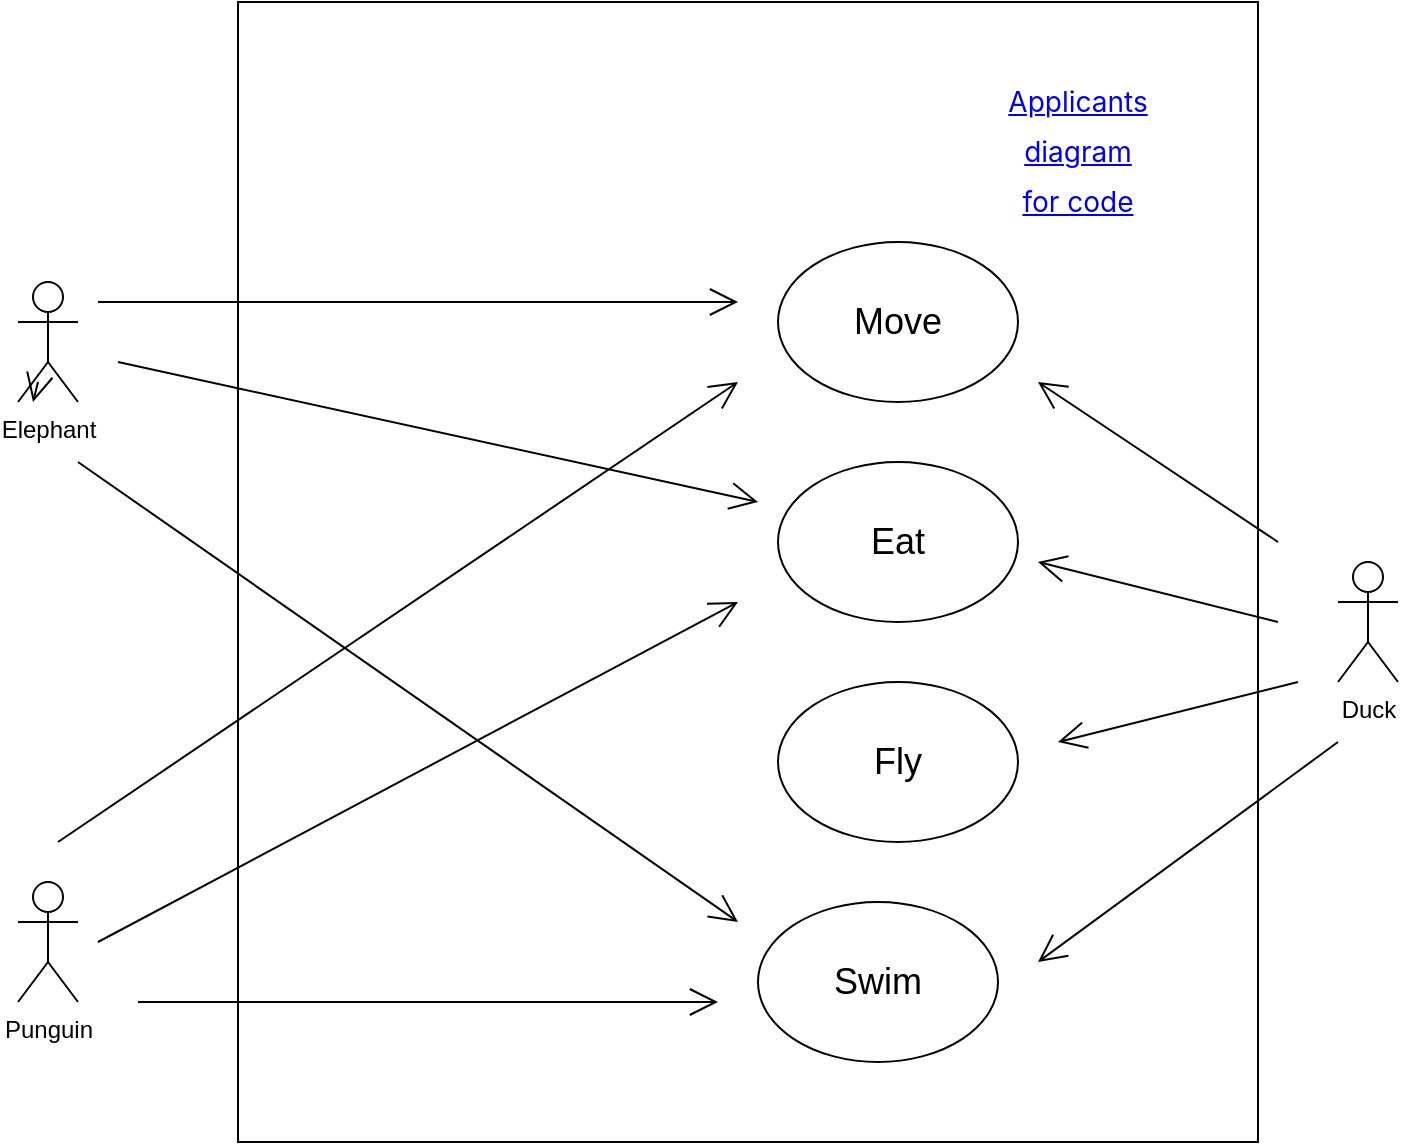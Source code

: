 <mxfile version="24.3.1" type="github">
  <diagram name="Page-1" id="KRNi3HFXIGYEI8gPwNSs">
    <mxGraphModel dx="1744" dy="931" grid="1" gridSize="10" guides="1" tooltips="1" connect="1" arrows="1" fold="1" page="1" pageScale="1" pageWidth="850" pageHeight="1100" math="0" shadow="0">
      <root>
        <mxCell id="0" />
        <mxCell id="1" parent="0" />
        <mxCell id="7qOx34rJNKiTUDSNNiEB-2" value="Punguin" style="shape=umlActor;verticalLabelPosition=bottom;verticalAlign=top;html=1;outlineConnect=0;" parent="1" vertex="1">
          <mxGeometry x="80" y="660" width="30" height="60" as="geometry" />
        </mxCell>
        <mxCell id="7qOx34rJNKiTUDSNNiEB-3" value="Duck" style="shape=umlActor;verticalLabelPosition=bottom;verticalAlign=top;html=1;outlineConnect=0;" parent="1" vertex="1">
          <mxGeometry x="740" y="500" width="30" height="60" as="geometry" />
        </mxCell>
        <mxCell id="7qOx34rJNKiTUDSNNiEB-22" value="" style="endArrow=open;endFill=1;endSize=12;html=1;rounded=0;" parent="1" edge="1">
          <mxGeometry width="160" relative="1" as="geometry">
            <mxPoint x="140" y="720" as="sourcePoint" />
            <mxPoint x="430" y="720" as="targetPoint" />
          </mxGeometry>
        </mxCell>
        <mxCell id="7qOx34rJNKiTUDSNNiEB-23" value="" style="endArrow=open;endFill=1;endSize=12;html=1;rounded=0;" parent="1" edge="1">
          <mxGeometry width="160" relative="1" as="geometry">
            <mxPoint x="120" y="370" as="sourcePoint" />
            <mxPoint x="440" y="370" as="targetPoint" />
          </mxGeometry>
        </mxCell>
        <mxCell id="ImkwcPIDnDU2ehx0dRVe-2" value="&lt;font style=&quot;font-size: 18px;&quot;&gt;Swim&lt;/font&gt;" style="ellipse;whiteSpace=wrap;html=1;fillColor=none;" vertex="1" parent="1">
          <mxGeometry x="450" y="670" width="120" height="80" as="geometry" />
        </mxCell>
        <mxCell id="ImkwcPIDnDU2ehx0dRVe-4" value="&lt;span style=&quot;font-size: 18px;&quot;&gt;Fly&lt;/span&gt;" style="ellipse;whiteSpace=wrap;html=1;fillColor=none;" vertex="1" parent="1">
          <mxGeometry x="460" y="560" width="120" height="80" as="geometry" />
        </mxCell>
        <mxCell id="ImkwcPIDnDU2ehx0dRVe-5" value="&lt;font style=&quot;font-size: 18px;&quot;&gt;Eat&lt;/font&gt;" style="ellipse;whiteSpace=wrap;html=1;fillColor=none;" vertex="1" parent="1">
          <mxGeometry x="460" y="450" width="120" height="80" as="geometry" />
        </mxCell>
        <mxCell id="ImkwcPIDnDU2ehx0dRVe-15" value="&lt;a style=&quot;border: 0px solid; --tw-border-spacing-x: 0; --tw-border-spacing-y: 0; --tw-translate-x: 0; --tw-translate-y: 0; --tw-rotate: 0; --tw-skew-x: 0; --tw-skew-y: 0; --tw-scale-x: 1; --tw-scale-y: 1; --tw-pan-x: ; --tw-pan-y: ; --tw-pinch-zoom: ; --tw-scroll-snap-strictness: proximity; --tw-gradient-from-position: ; --tw-gradient-via-position: ; --tw-gradient-to-position: ; --tw-ordinal: ; --tw-slashed-zero: ; --tw-numeric-figure: ; --tw-numeric-spacing: ; --tw-numeric-fraction: ; --tw-ring-inset: ; --tw-ring-offset-width: 0px; --tw-ring-offset-color: #fff; --tw-ring-color: rgba(0,125,178,.5); --tw-ring-offset-shadow: 0 0 #0000; --tw-ring-shadow: 0 0 #0000; --tw-shadow: 0 0 #0000; --tw-shadow-colored: 0 0 #0000; --tw-blur: ; --tw-brightness: ; --tw-contrast: ; --tw-grayscale: ; --tw-hue-rotate: ; --tw-invert: ; --tw-saturate: ; --tw-sepia: ; --tw-drop-shadow: ; --tw-backdrop-blur: ; --tw-backdrop-brightness: ; --tw-backdrop-contrast: ; --tw-backdrop-grayscale: ; --tw-backdrop-hue-rotate: ; --tw-backdrop-invert: ; --tw-backdrop-opacity: ; --tw-backdrop-saturate: ; --tw-backdrop-sepia: ; --tw-contain-size: ; --tw-contain-layout: ; --tw-contain-paint: ; --tw-contain-style: ; font-family: -apple-system, BlinkMacSystemFont, &amp;quot;Segoe UI&amp;quot;, Roboto, Helvetica, Arial, sans-serif; box-sizing: border-box; cursor: unset; transition: all 0.3s ease 0s; line-height: 24px; text-align: left; background-color: rgb(255, 255, 255);&quot; class=&quot;dictLink featured&quot; id=&quot;dictEntry10002055052&quot;&gt;&lt;font style=&quot;font-size: 14px;&quot;&gt;Applicants diagram for code&lt;/font&gt;&lt;/a&gt;" style="text;html=1;align=center;verticalAlign=middle;whiteSpace=wrap;rounded=0;" vertex="1" parent="1">
          <mxGeometry x="580" y="270" width="60" height="50" as="geometry" />
        </mxCell>
        <mxCell id="ImkwcPIDnDU2ehx0dRVe-17" value="&lt;font style=&quot;font-size: 18px;&quot;&gt;Move&lt;/font&gt;" style="ellipse;whiteSpace=wrap;html=1;fillColor=none;" vertex="1" parent="1">
          <mxGeometry x="460" y="340" width="120" height="80" as="geometry" />
        </mxCell>
        <mxCell id="ImkwcPIDnDU2ehx0dRVe-22" value="" style="endArrow=open;endFill=1;endSize=12;html=1;rounded=0;" edge="1" parent="1">
          <mxGeometry width="160" relative="1" as="geometry">
            <mxPoint x="130" y="400" as="sourcePoint" />
            <mxPoint x="450" y="470" as="targetPoint" />
          </mxGeometry>
        </mxCell>
        <mxCell id="ImkwcPIDnDU2ehx0dRVe-16" value="" style="rounded=0;whiteSpace=wrap;html=1;fillColor=none;gradientColor=none;" vertex="1" parent="1">
          <mxGeometry x="190" y="220" width="510" height="570" as="geometry" />
        </mxCell>
        <mxCell id="ImkwcPIDnDU2ehx0dRVe-26" value="" style="endArrow=open;endFill=1;endSize=12;html=1;rounded=0;" edge="1" parent="1">
          <mxGeometry width="160" relative="1" as="geometry">
            <mxPoint x="120" y="690" as="sourcePoint" />
            <mxPoint x="440" y="520" as="targetPoint" />
          </mxGeometry>
        </mxCell>
        <mxCell id="ImkwcPIDnDU2ehx0dRVe-29" value="" style="endArrow=open;endFill=1;endSize=12;html=1;rounded=0;" edge="1" parent="1" target="7qOx34rJNKiTUDSNNiEB-1">
          <mxGeometry width="160" relative="1" as="geometry">
            <mxPoint x="90" y="410" as="sourcePoint" />
            <mxPoint x="440" y="670" as="targetPoint" />
          </mxGeometry>
        </mxCell>
        <mxCell id="7qOx34rJNKiTUDSNNiEB-1" value="Elephant" style="shape=umlActor;verticalLabelPosition=bottom;verticalAlign=top;html=1;outlineConnect=0;" parent="1" vertex="1">
          <mxGeometry x="80" y="360" width="30" height="60" as="geometry" />
        </mxCell>
        <mxCell id="ImkwcPIDnDU2ehx0dRVe-30" value="" style="endArrow=open;endFill=1;endSize=12;html=1;rounded=0;" edge="1" parent="1">
          <mxGeometry width="160" relative="1" as="geometry">
            <mxPoint x="110" y="450" as="sourcePoint" />
            <mxPoint x="440" y="680" as="targetPoint" />
          </mxGeometry>
        </mxCell>
        <mxCell id="ImkwcPIDnDU2ehx0dRVe-31" value="" style="endArrow=open;endFill=1;endSize=12;html=1;rounded=0;" edge="1" parent="1">
          <mxGeometry width="160" relative="1" as="geometry">
            <mxPoint x="100" y="640" as="sourcePoint" />
            <mxPoint x="440" y="410" as="targetPoint" />
          </mxGeometry>
        </mxCell>
        <mxCell id="ImkwcPIDnDU2ehx0dRVe-32" value="" style="endArrow=open;endFill=1;endSize=12;html=1;rounded=0;" edge="1" parent="1">
          <mxGeometry width="160" relative="1" as="geometry">
            <mxPoint x="740" y="590" as="sourcePoint" />
            <mxPoint x="590" y="700" as="targetPoint" />
          </mxGeometry>
        </mxCell>
        <mxCell id="ImkwcPIDnDU2ehx0dRVe-33" value="" style="endArrow=open;endFill=1;endSize=12;html=1;rounded=0;" edge="1" parent="1">
          <mxGeometry width="160" relative="1" as="geometry">
            <mxPoint x="720" y="560" as="sourcePoint" />
            <mxPoint x="600" y="590" as="targetPoint" />
          </mxGeometry>
        </mxCell>
        <mxCell id="ImkwcPIDnDU2ehx0dRVe-34" value="" style="endArrow=open;endFill=1;endSize=12;html=1;rounded=0;" edge="1" parent="1">
          <mxGeometry width="160" relative="1" as="geometry">
            <mxPoint x="710" y="530" as="sourcePoint" />
            <mxPoint x="590" y="500" as="targetPoint" />
          </mxGeometry>
        </mxCell>
        <mxCell id="ImkwcPIDnDU2ehx0dRVe-35" value="" style="endArrow=open;endFill=1;endSize=12;html=1;rounded=0;" edge="1" parent="1">
          <mxGeometry width="160" relative="1" as="geometry">
            <mxPoint x="710" y="490" as="sourcePoint" />
            <mxPoint x="590" y="410" as="targetPoint" />
          </mxGeometry>
        </mxCell>
      </root>
    </mxGraphModel>
  </diagram>
</mxfile>
